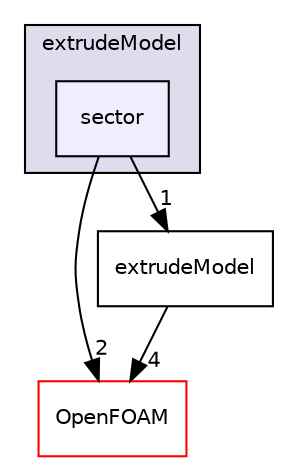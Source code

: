 digraph "src/mesh/extrudeModel/sector" {
  bgcolor=transparent;
  compound=true
  node [ fontsize="10", fontname="Helvetica"];
  edge [ labelfontsize="10", labelfontname="Helvetica"];
  subgraph clusterdir_8ffb679a374cef825c70454904c9ea60 {
    graph [ bgcolor="#ddddee", pencolor="black", label="extrudeModel" fontname="Helvetica", fontsize="10", URL="dir_8ffb679a374cef825c70454904c9ea60.html"]
  dir_a461c74c0b154a7f339040fbd1e1af2f [shape=box, label="sector", style="filled", fillcolor="#eeeeff", pencolor="black", URL="dir_a461c74c0b154a7f339040fbd1e1af2f.html"];
  }
  dir_c5473ff19b20e6ec4dfe5c310b3778a8 [shape=box label="OpenFOAM" color="red" URL="dir_c5473ff19b20e6ec4dfe5c310b3778a8.html"];
  dir_072a70ecf265f9f34db16321b07bc568 [shape=box label="extrudeModel" URL="dir_072a70ecf265f9f34db16321b07bc568.html"];
  dir_a461c74c0b154a7f339040fbd1e1af2f->dir_c5473ff19b20e6ec4dfe5c310b3778a8 [headlabel="2", labeldistance=1.5 headhref="dir_001735_001897.html"];
  dir_a461c74c0b154a7f339040fbd1e1af2f->dir_072a70ecf265f9f34db16321b07bc568 [headlabel="1", labeldistance=1.5 headhref="dir_001735_001729.html"];
  dir_072a70ecf265f9f34db16321b07bc568->dir_c5473ff19b20e6ec4dfe5c310b3778a8 [headlabel="4", labeldistance=1.5 headhref="dir_001729_001897.html"];
}
